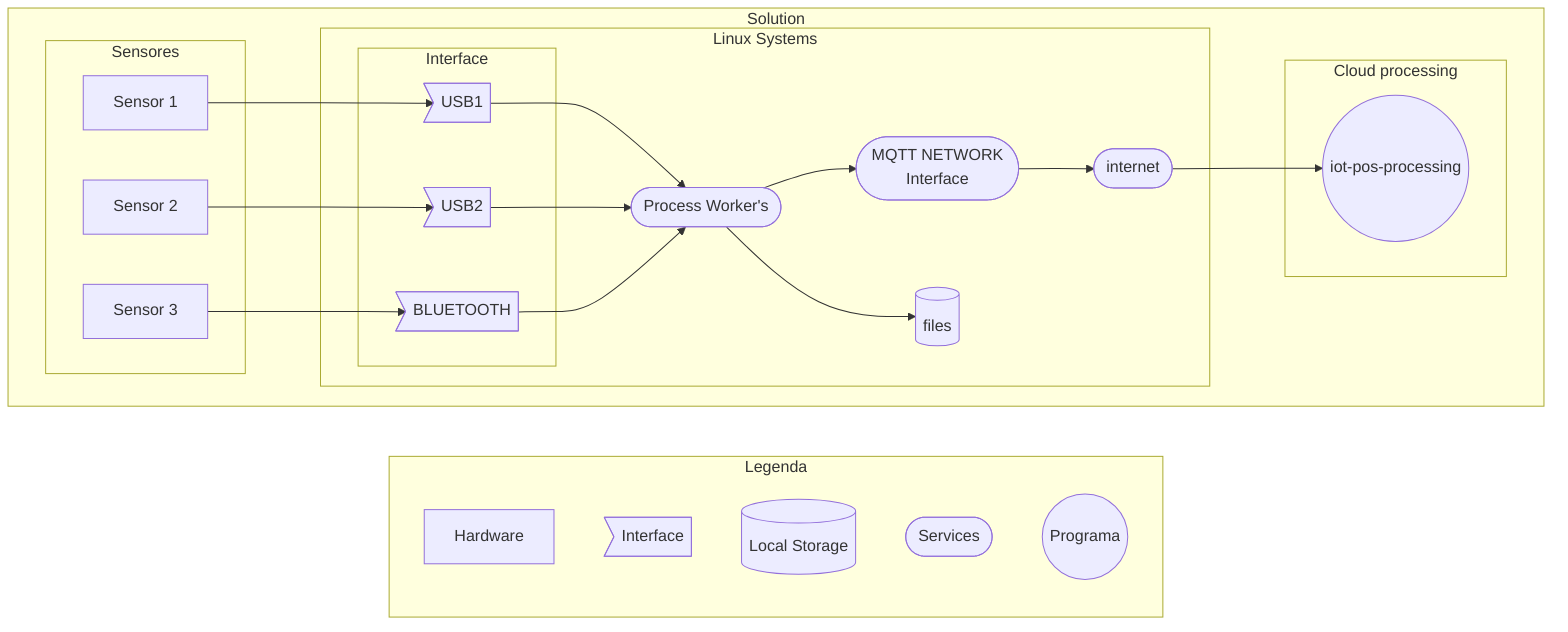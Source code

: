 graph LR
    subgraph Legenda
        hardware[Hardware]
        interface>Interface]
        file[(Local Storage)]
        services([Services])
        program((Programa))
    end

    subgraph Solution
        direction LR

        subgraph Linux Systems
            datalogger([Process Worker's])-->server
            datalogger([Process Worker's])--> files[(files)]
            server([MQTT NETWORK \n Interface])-->internet
            internet([internet])

            subgraph Interface
                USB1
                USB2
                BLUETOOTH
            end
            USB1>USB1] --> datalogger
            USB2>USB2] --> datalogger
            BLUETOOTH>BLUETOOTH] --> datalogger
        end

        subgraph Sensores
            s1[Sensor 1] --> USB1
            s2[Sensor 2] --> USB2
            s3[Sensor 3] --> BLUETOOTH
        end

        internet --> brocker
        subgraph Cloud processing 
            brocker((iot-pos-processing))
        end
    end